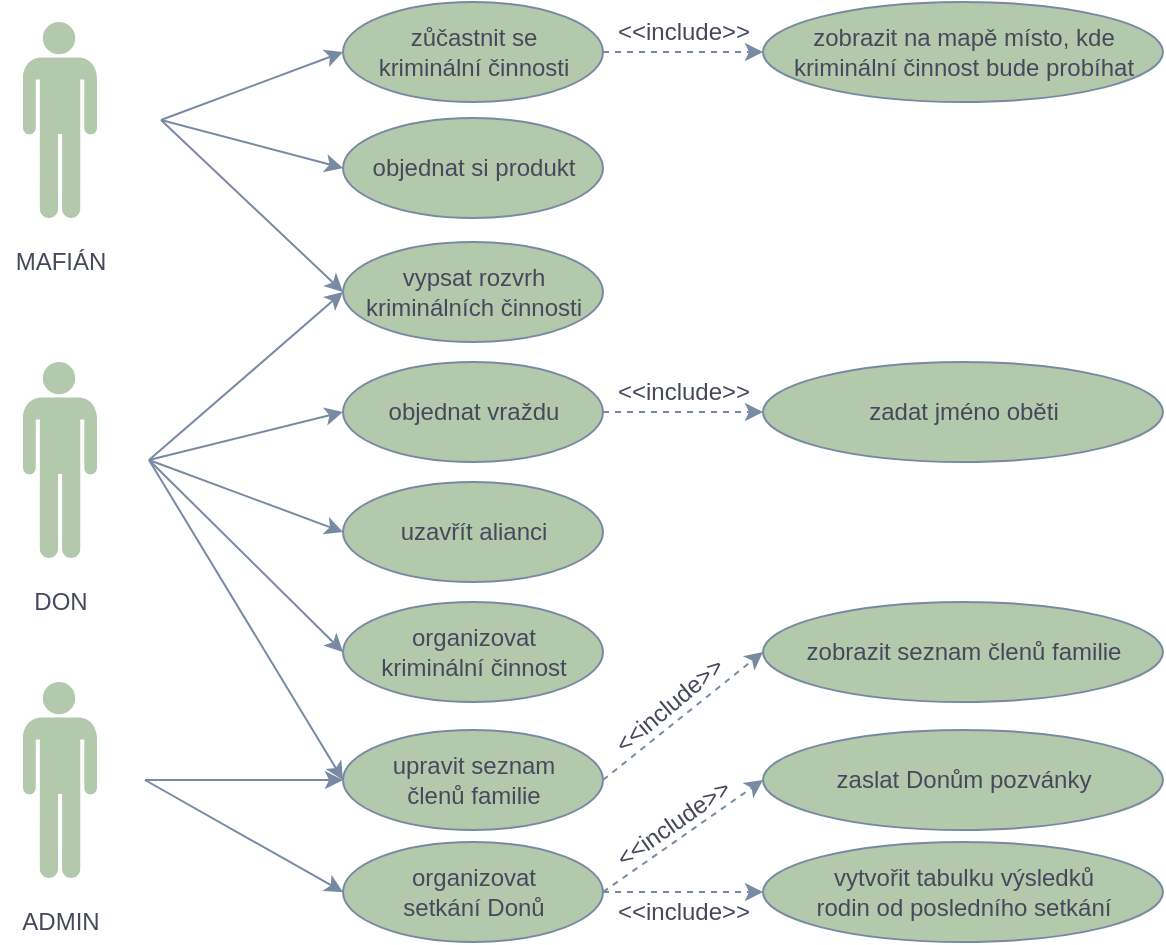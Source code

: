 <mxfile version="16.5.1" type="device"><diagram id="jpYjVXcnIQbjCmMOVSmu" name="Page-1"><mxGraphModel dx="1261" dy="967" grid="0" gridSize="10" guides="1" tooltips="1" connect="1" arrows="1" fold="1" page="1" pageScale="1" pageWidth="700" pageHeight="600" math="0" shadow="0"><root><mxCell id="0"/><mxCell id="1" parent="0"/><mxCell id="XIAGGiM5qVFe3iDDDF_o-38" style="edgeStyle=none;rounded=0;orthogonalLoop=1;jettySize=auto;html=1;entryX=0;entryY=0.5;entryDx=0;entryDy=0;strokeColor=#788AA3;fontColor=#46495D;" edge="1" parent="1" target="XIAGGiM5qVFe3iDDDF_o-13"><mxGeometry relative="1" as="geometry"><mxPoint x="140.035" y="141.023" as="targetPoint"/><mxPoint x="139.5" y="124" as="sourcePoint"/></mxGeometry></mxCell><mxCell id="XIAGGiM5qVFe3iDDDF_o-39" style="edgeStyle=none;rounded=0;orthogonalLoop=1;jettySize=auto;html=1;entryX=0;entryY=0.5;entryDx=0;entryDy=0;strokeColor=#788AA3;fontColor=#46495D;" edge="1" parent="1" target="XIAGGiM5qVFe3iDDDF_o-12"><mxGeometry relative="1" as="geometry"><mxPoint x="139.5" y="124" as="sourcePoint"/></mxGeometry></mxCell><mxCell id="XIAGGiM5qVFe3iDDDF_o-40" style="edgeStyle=none;rounded=0;orthogonalLoop=1;jettySize=auto;html=1;entryX=0;entryY=0.5;entryDx=0;entryDy=0;strokeColor=#788AA3;fontColor=#46495D;" edge="1" parent="1" target="XIAGGiM5qVFe3iDDDF_o-8"><mxGeometry relative="1" as="geometry"><mxPoint x="139.5" y="124" as="sourcePoint"/></mxGeometry></mxCell><mxCell id="XIAGGiM5qVFe3iDDDF_o-1" value="" style="shape=mxgraph.signs.people.man_1;html=1;pointerEvents=1;fillColor=#B2C9AB;strokeColor=none;verticalLabelPosition=bottom;verticalAlign=top;align=center;fontColor=#46495D;" vertex="1" parent="1"><mxGeometry x="70.5" y="75" width="37" height="98" as="geometry"/></mxCell><mxCell id="XIAGGiM5qVFe3iDDDF_o-34" style="edgeStyle=none;rounded=0;orthogonalLoop=1;jettySize=auto;html=1;entryX=0;entryY=0.5;entryDx=0;entryDy=0;strokeColor=#788AA3;fontColor=#46495D;" edge="1" parent="1" target="XIAGGiM5qVFe3iDDDF_o-16"><mxGeometry relative="1" as="geometry"><mxPoint x="133.5" y="294" as="sourcePoint"/></mxGeometry></mxCell><mxCell id="XIAGGiM5qVFe3iDDDF_o-35" style="edgeStyle=none;rounded=0;orthogonalLoop=1;jettySize=auto;html=1;entryX=0;entryY=0.5;entryDx=0;entryDy=0;strokeColor=#788AA3;fontColor=#46495D;" edge="1" parent="1" target="XIAGGiM5qVFe3iDDDF_o-15"><mxGeometry relative="1" as="geometry"><mxPoint x="133.5" y="294" as="sourcePoint"/></mxGeometry></mxCell><mxCell id="XIAGGiM5qVFe3iDDDF_o-36" style="edgeStyle=none;rounded=0;orthogonalLoop=1;jettySize=auto;html=1;entryX=0;entryY=0.5;entryDx=0;entryDy=0;strokeColor=#788AA3;fontColor=#46495D;" edge="1" parent="1" target="XIAGGiM5qVFe3iDDDF_o-14"><mxGeometry relative="1" as="geometry"><mxPoint x="133.5" y="294" as="sourcePoint"/></mxGeometry></mxCell><mxCell id="XIAGGiM5qVFe3iDDDF_o-37" style="edgeStyle=none;rounded=0;orthogonalLoop=1;jettySize=auto;html=1;entryX=0;entryY=0.5;entryDx=0;entryDy=0;strokeColor=#788AA3;fontColor=#46495D;" edge="1" parent="1" target="XIAGGiM5qVFe3iDDDF_o-13"><mxGeometry relative="1" as="geometry"><mxPoint x="133.5" y="294" as="sourcePoint"/></mxGeometry></mxCell><mxCell id="XIAGGiM5qVFe3iDDDF_o-41" style="edgeStyle=none;rounded=0;orthogonalLoop=1;jettySize=auto;html=1;entryX=0;entryY=0.5;entryDx=0;entryDy=0;strokeColor=#788AA3;fontColor=#46495D;" edge="1" parent="1" target="XIAGGiM5qVFe3iDDDF_o-17"><mxGeometry relative="1" as="geometry"><mxPoint x="133.5" y="294" as="sourcePoint"/></mxGeometry></mxCell><mxCell id="XIAGGiM5qVFe3iDDDF_o-2" value="" style="shape=mxgraph.signs.people.man_1;html=1;pointerEvents=1;fillColor=#B2C9AB;strokeColor=none;verticalLabelPosition=bottom;verticalAlign=top;align=center;fontColor=#46495D;" vertex="1" parent="1"><mxGeometry x="70.5" y="245" width="37" height="98" as="geometry"/></mxCell><mxCell id="XIAGGiM5qVFe3iDDDF_o-32" style="edgeStyle=none;rounded=0;orthogonalLoop=1;jettySize=auto;html=1;entryX=0;entryY=0.5;entryDx=0;entryDy=0;strokeColor=#788AA3;fontColor=#46495D;" edge="1" parent="1" target="XIAGGiM5qVFe3iDDDF_o-17"><mxGeometry relative="1" as="geometry"><mxPoint x="131.5" y="454" as="sourcePoint"/></mxGeometry></mxCell><mxCell id="XIAGGiM5qVFe3iDDDF_o-33" style="edgeStyle=none;rounded=0;orthogonalLoop=1;jettySize=auto;html=1;entryX=0;entryY=0.5;entryDx=0;entryDy=0;strokeColor=#788AA3;fontColor=#46495D;" edge="1" parent="1" target="XIAGGiM5qVFe3iDDDF_o-18"><mxGeometry relative="1" as="geometry"><mxPoint x="131.5" y="454" as="sourcePoint"/></mxGeometry></mxCell><mxCell id="XIAGGiM5qVFe3iDDDF_o-3" value="" style="shape=mxgraph.signs.people.man_1;html=1;pointerEvents=1;fillColor=#B2C9AB;strokeColor=none;verticalLabelPosition=bottom;verticalAlign=top;align=center;fontColor=#46495D;" vertex="1" parent="1"><mxGeometry x="70.5" y="405" width="37" height="98" as="geometry"/></mxCell><mxCell id="XIAGGiM5qVFe3iDDDF_o-4" value="ADMIN" style="text;html=1;align=center;verticalAlign=middle;resizable=0;points=[];autosize=1;strokeColor=none;fillColor=none;fontColor=#46495D;" vertex="1" parent="1"><mxGeometry x="64" y="515" width="50" height="20" as="geometry"/></mxCell><mxCell id="XIAGGiM5qVFe3iDDDF_o-5" value="DON" style="text;html=1;align=center;verticalAlign=middle;resizable=0;points=[];autosize=1;strokeColor=none;fillColor=none;fontColor=#46495D;" vertex="1" parent="1"><mxGeometry x="69" y="355" width="40" height="20" as="geometry"/></mxCell><mxCell id="XIAGGiM5qVFe3iDDDF_o-6" value="MAFIÁN" style="text;html=1;align=center;verticalAlign=middle;resizable=0;points=[];autosize=1;strokeColor=none;fillColor=none;fontColor=#46495D;" vertex="1" parent="1"><mxGeometry x="59" y="185" width="60" height="20" as="geometry"/></mxCell><mxCell id="XIAGGiM5qVFe3iDDDF_o-10" style="edgeStyle=orthogonalEdgeStyle;rounded=0;orthogonalLoop=1;jettySize=auto;html=1;exitX=1;exitY=0.5;exitDx=0;exitDy=0;entryX=0;entryY=0.5;entryDx=0;entryDy=0;dashed=1;strokeColor=#788AA3;fontColor=#46495D;" edge="1" parent="1" source="XIAGGiM5qVFe3iDDDF_o-8" target="XIAGGiM5qVFe3iDDDF_o-9"><mxGeometry relative="1" as="geometry"/></mxCell><mxCell id="XIAGGiM5qVFe3iDDDF_o-8" value="zůčastnit se&lt;br&gt;kriminální činnosti" style="ellipse;whiteSpace=wrap;html=1;fillColor=#B2C9AB;strokeColor=#788AA3;fontColor=#46495D;" vertex="1" parent="1"><mxGeometry x="230.5" y="65" width="130" height="50" as="geometry"/></mxCell><mxCell id="XIAGGiM5qVFe3iDDDF_o-9" value="zobrazit na mapě místo, kde kriminální činnost bude probíhat" style="ellipse;whiteSpace=wrap;html=1;fillColor=#B2C9AB;strokeColor=#788AA3;fontColor=#46495D;" vertex="1" parent="1"><mxGeometry x="440.5" y="65" width="200" height="50" as="geometry"/></mxCell><mxCell id="XIAGGiM5qVFe3iDDDF_o-11" value="&amp;lt;&amp;lt;include&amp;gt;&amp;gt;" style="text;html=1;strokeColor=none;fillColor=none;align=center;verticalAlign=middle;whiteSpace=wrap;rounded=0;fontColor=#46495D;" vertex="1" parent="1"><mxGeometry x="370.5" y="65" width="60" height="30" as="geometry"/></mxCell><mxCell id="XIAGGiM5qVFe3iDDDF_o-12" value="objednat si produkt" style="ellipse;whiteSpace=wrap;html=1;fillColor=#B2C9AB;strokeColor=#788AA3;fontColor=#46495D;" vertex="1" parent="1"><mxGeometry x="230.5" y="123" width="130" height="50" as="geometry"/></mxCell><mxCell id="XIAGGiM5qVFe3iDDDF_o-13" value="vypsat rozvrh kriminálních činnosti" style="ellipse;whiteSpace=wrap;html=1;fillColor=#B2C9AB;strokeColor=#788AA3;fontColor=#46495D;" vertex="1" parent="1"><mxGeometry x="230.5" y="185" width="130" height="50" as="geometry"/></mxCell><mxCell id="XIAGGiM5qVFe3iDDDF_o-20" style="edgeStyle=orthogonalEdgeStyle;rounded=0;orthogonalLoop=1;jettySize=auto;html=1;exitX=1;exitY=0.5;exitDx=0;exitDy=0;entryX=0;entryY=0.5;entryDx=0;entryDy=0;dashed=1;strokeColor=#788AA3;fontColor=#46495D;" edge="1" parent="1" source="XIAGGiM5qVFe3iDDDF_o-14" target="XIAGGiM5qVFe3iDDDF_o-19"><mxGeometry relative="1" as="geometry"/></mxCell><mxCell id="XIAGGiM5qVFe3iDDDF_o-14" value="objednat vraždu" style="ellipse;whiteSpace=wrap;html=1;fillColor=#B2C9AB;strokeColor=#788AA3;fontColor=#46495D;" vertex="1" parent="1"><mxGeometry x="230.5" y="245" width="130" height="50" as="geometry"/></mxCell><mxCell id="XIAGGiM5qVFe3iDDDF_o-15" value="uzavřít alianci" style="ellipse;whiteSpace=wrap;html=1;fillColor=#B2C9AB;strokeColor=#788AA3;fontColor=#46495D;" vertex="1" parent="1"><mxGeometry x="230.5" y="305" width="130" height="50" as="geometry"/></mxCell><mxCell id="XIAGGiM5qVFe3iDDDF_o-16" value="organizovat&lt;br&gt;kriminální činnost" style="ellipse;whiteSpace=wrap;html=1;fillColor=#B2C9AB;strokeColor=#788AA3;fontColor=#46495D;" vertex="1" parent="1"><mxGeometry x="230.5" y="365" width="130" height="50" as="geometry"/></mxCell><mxCell id="XIAGGiM5qVFe3iDDDF_o-25" style="rounded=0;orthogonalLoop=1;jettySize=auto;html=1;exitX=1;exitY=0.5;exitDx=0;exitDy=0;entryX=0;entryY=0.5;entryDx=0;entryDy=0;dashed=1;strokeColor=#788AA3;fontColor=#46495D;" edge="1" parent="1" source="XIAGGiM5qVFe3iDDDF_o-17" target="XIAGGiM5qVFe3iDDDF_o-22"><mxGeometry relative="1" as="geometry"/></mxCell><mxCell id="XIAGGiM5qVFe3iDDDF_o-26" style="edgeStyle=none;rounded=0;orthogonalLoop=1;jettySize=auto;html=1;exitX=1;exitY=0.5;exitDx=0;exitDy=0;entryX=0;entryY=0.5;entryDx=0;entryDy=0;dashed=1;strokeColor=#788AA3;fontColor=#46495D;" edge="1" parent="1" source="XIAGGiM5qVFe3iDDDF_o-18" target="XIAGGiM5qVFe3iDDDF_o-23"><mxGeometry relative="1" as="geometry"/></mxCell><mxCell id="XIAGGiM5qVFe3iDDDF_o-17" value="upravit seznam&lt;br&gt;členů familie" style="ellipse;whiteSpace=wrap;html=1;fillColor=#B2C9AB;strokeColor=#788AA3;fontColor=#46495D;" vertex="1" parent="1"><mxGeometry x="230.5" y="429" width="130" height="50" as="geometry"/></mxCell><mxCell id="XIAGGiM5qVFe3iDDDF_o-27" style="edgeStyle=none;rounded=0;orthogonalLoop=1;jettySize=auto;html=1;exitX=1;exitY=0.5;exitDx=0;exitDy=0;entryX=0;entryY=0.5;entryDx=0;entryDy=0;dashed=1;strokeColor=#788AA3;fontColor=#46495D;" edge="1" parent="1" source="XIAGGiM5qVFe3iDDDF_o-18" target="XIAGGiM5qVFe3iDDDF_o-24"><mxGeometry relative="1" as="geometry"/></mxCell><mxCell id="XIAGGiM5qVFe3iDDDF_o-18" value="organizovat&lt;br&gt;setkání Donů" style="ellipse;whiteSpace=wrap;html=1;fillColor=#B2C9AB;strokeColor=#788AA3;fontColor=#46495D;" vertex="1" parent="1"><mxGeometry x="230.5" y="485" width="130" height="50" as="geometry"/></mxCell><mxCell id="XIAGGiM5qVFe3iDDDF_o-19" value="zadat jméno oběti" style="ellipse;whiteSpace=wrap;html=1;fillColor=#B2C9AB;strokeColor=#788AA3;fontColor=#46495D;" vertex="1" parent="1"><mxGeometry x="440.5" y="245" width="200" height="50" as="geometry"/></mxCell><mxCell id="XIAGGiM5qVFe3iDDDF_o-21" value="&amp;lt;&amp;lt;include&amp;gt;&amp;gt;" style="text;html=1;strokeColor=none;fillColor=none;align=center;verticalAlign=middle;whiteSpace=wrap;rounded=0;fontColor=#46495D;" vertex="1" parent="1"><mxGeometry x="370.5" y="245" width="60" height="30" as="geometry"/></mxCell><mxCell id="XIAGGiM5qVFe3iDDDF_o-22" value="zobrazit seznam členů familie" style="ellipse;whiteSpace=wrap;html=1;fillColor=#B2C9AB;strokeColor=#788AA3;fontColor=#46495D;" vertex="1" parent="1"><mxGeometry x="440.5" y="365" width="200" height="50" as="geometry"/></mxCell><mxCell id="XIAGGiM5qVFe3iDDDF_o-23" value="zaslat Donům pozvánky" style="ellipse;whiteSpace=wrap;html=1;fillColor=#B2C9AB;strokeColor=#788AA3;fontColor=#46495D;" vertex="1" parent="1"><mxGeometry x="440.5" y="429" width="200" height="50" as="geometry"/></mxCell><mxCell id="XIAGGiM5qVFe3iDDDF_o-24" value="vytvořit tabulku výsledků&lt;br&gt;rodin od posledního setkání" style="ellipse;whiteSpace=wrap;html=1;fillColor=#B2C9AB;strokeColor=#788AA3;fontColor=#46495D;" vertex="1" parent="1"><mxGeometry x="440.5" y="485" width="200" height="50" as="geometry"/></mxCell><mxCell id="XIAGGiM5qVFe3iDDDF_o-29" value="&amp;lt;&amp;lt;include&amp;gt;&amp;gt;" style="text;html=1;strokeColor=none;fillColor=none;align=center;verticalAlign=middle;whiteSpace=wrap;rounded=0;rotation=-40;fontColor=#46495D;" vertex="1" parent="1"><mxGeometry x="363.5" y="402" width="60" height="30" as="geometry"/></mxCell><mxCell id="XIAGGiM5qVFe3iDDDF_o-30" value="&amp;lt;&amp;lt;include&amp;gt;&amp;gt;" style="text;html=1;strokeColor=none;fillColor=none;align=center;verticalAlign=middle;whiteSpace=wrap;rounded=0;rotation=-35;fontColor=#46495D;" vertex="1" parent="1"><mxGeometry x="365.5" y="461" width="60" height="30" as="geometry"/></mxCell><mxCell id="XIAGGiM5qVFe3iDDDF_o-31" value="&amp;lt;&amp;lt;include&amp;gt;&amp;gt;" style="text;html=1;strokeColor=none;fillColor=none;align=center;verticalAlign=middle;whiteSpace=wrap;rounded=0;fontColor=#46495D;" vertex="1" parent="1"><mxGeometry x="370.5" y="505" width="60" height="30" as="geometry"/></mxCell></root></mxGraphModel></diagram></mxfile>